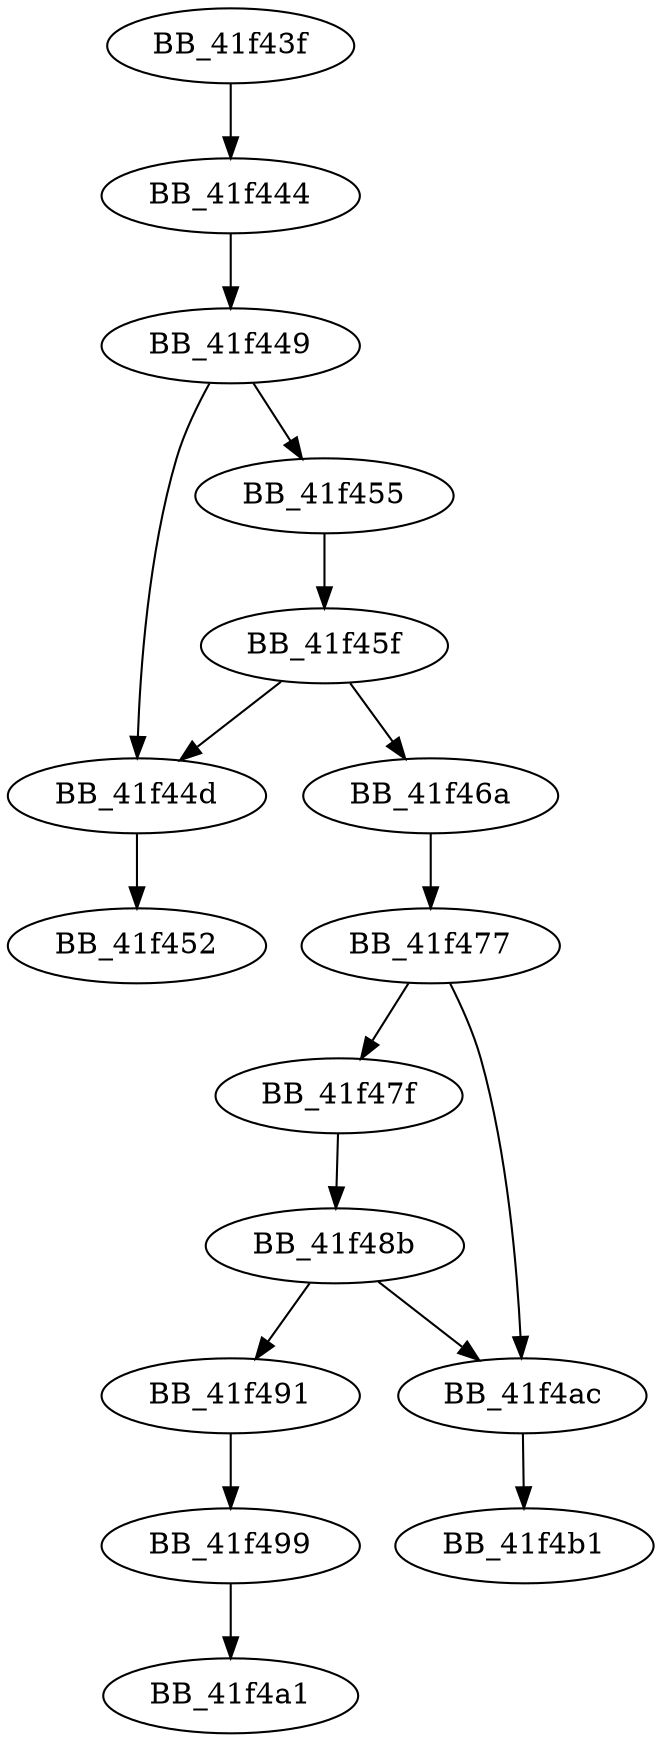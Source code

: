 DiGraph __mtinit{
BB_41f43f->BB_41f444
BB_41f444->BB_41f449
BB_41f449->BB_41f44d
BB_41f449->BB_41f455
BB_41f44d->BB_41f452
BB_41f455->BB_41f45f
BB_41f45f->BB_41f44d
BB_41f45f->BB_41f46a
BB_41f46a->BB_41f477
BB_41f477->BB_41f47f
BB_41f477->BB_41f4ac
BB_41f47f->BB_41f48b
BB_41f48b->BB_41f491
BB_41f48b->BB_41f4ac
BB_41f491->BB_41f499
BB_41f499->BB_41f4a1
BB_41f4ac->BB_41f4b1
}
